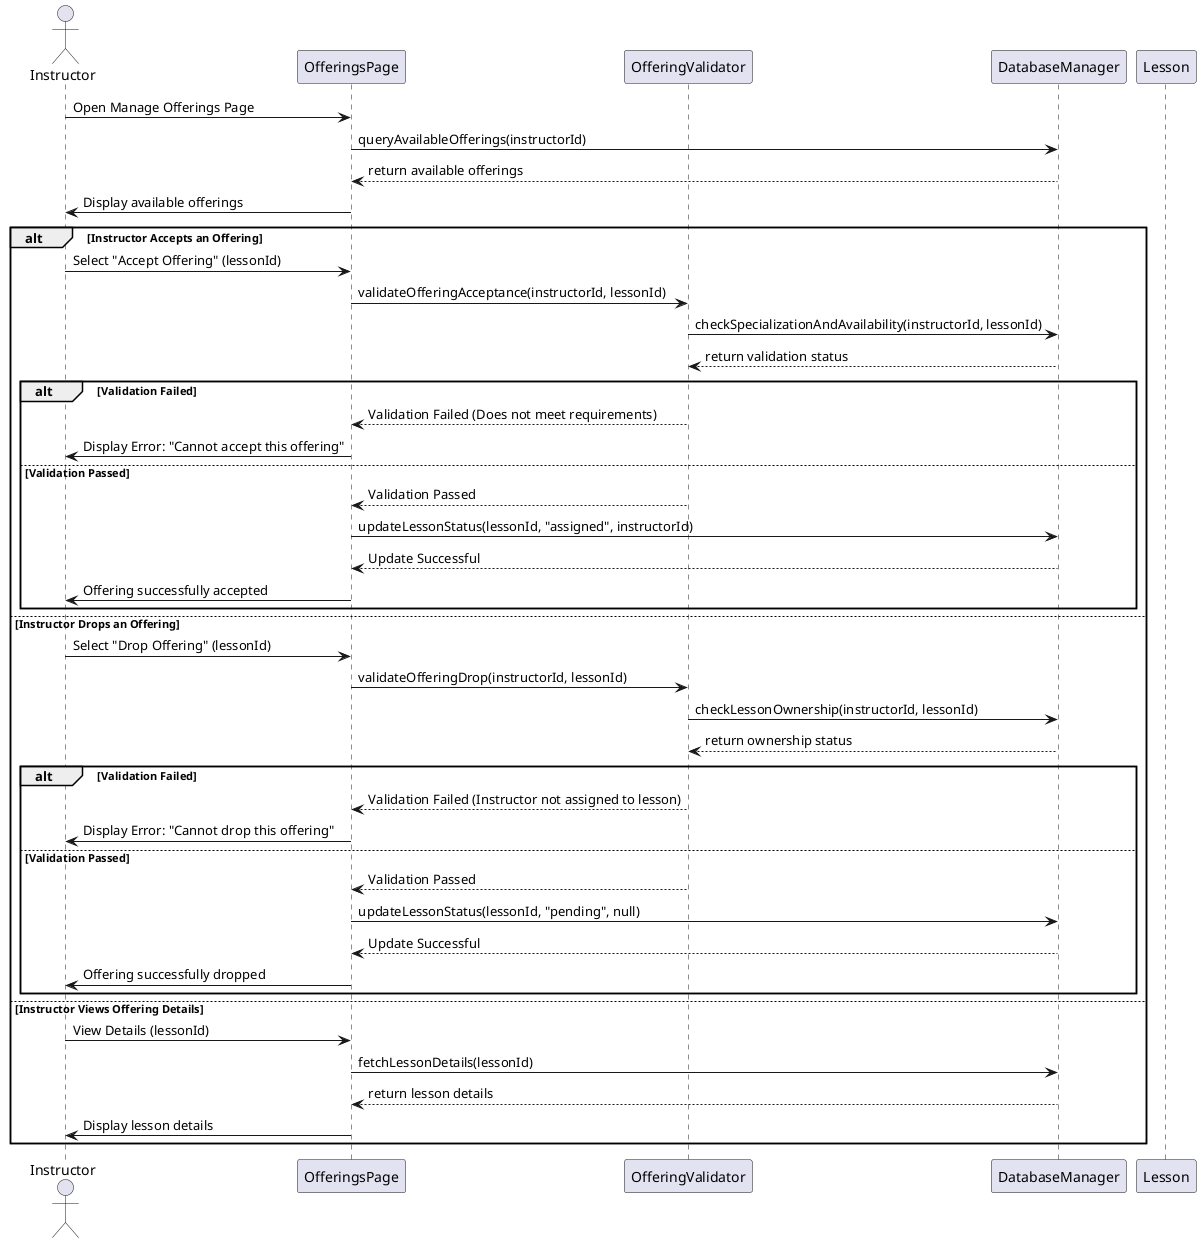 @startuml
actor "Instructor" as instructor
participant "OfferingsPage" as offeringsPage
participant "OfferingValidator" as validator
participant "DatabaseManager" as database
participant "Lesson" as lesson

instructor -> offeringsPage : Open Manage Offerings Page
offeringsPage -> database : queryAvailableOfferings(instructorId)
database --> offeringsPage : return available offerings
offeringsPage -> instructor : Display available offerings

alt Instructor Accepts an Offering
    instructor -> offeringsPage : Select "Accept Offering" (lessonId)
    offeringsPage -> validator : validateOfferingAcceptance(instructorId, lessonId)
    validator -> database : checkSpecializationAndAvailability(instructorId, lessonId)
    database --> validator : return validation status
    alt Validation Failed
        validator --> offeringsPage : Validation Failed (Does not meet requirements)
        offeringsPage -> instructor : Display Error: "Cannot accept this offering"
    else Validation Passed
        validator --> offeringsPage : Validation Passed
        offeringsPage -> database : updateLessonStatus(lessonId, "assigned", instructorId)
        database --> offeringsPage : Update Successful
        offeringsPage -> instructor : Offering successfully accepted
    end
else Instructor Drops an Offering
    instructor -> offeringsPage : Select "Drop Offering" (lessonId)
    offeringsPage -> validator : validateOfferingDrop(instructorId, lessonId)
    validator -> database : checkLessonOwnership(instructorId, lessonId)
    database --> validator : return ownership status
    alt Validation Failed
        validator --> offeringsPage : Validation Failed (Instructor not assigned to lesson)
        offeringsPage -> instructor : Display Error: "Cannot drop this offering"
    else Validation Passed
        validator --> offeringsPage : Validation Passed
        offeringsPage -> database : updateLessonStatus(lessonId, "pending", null)
        database --> offeringsPage : Update Successful
        offeringsPage -> instructor : Offering successfully dropped
    end
else Instructor Views Offering Details
    instructor -> offeringsPage : View Details (lessonId)
    offeringsPage -> database : fetchLessonDetails(lessonId)
    database --> offeringsPage : return lesson details
    offeringsPage -> instructor : Display lesson details
end
@enduml
